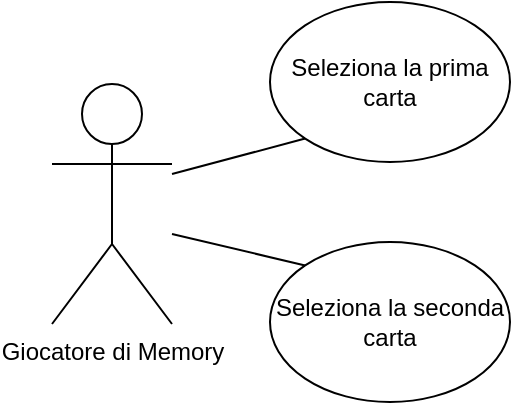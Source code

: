 <mxfile version="13.6.6" type="device"><diagram id="k0rVYddTGGMHnokr2kfz" name="Page-1"><mxGraphModel dx="868" dy="520" grid="1" gridSize="10" guides="1" tooltips="1" connect="1" arrows="1" fold="1" page="1" pageScale="1" pageWidth="1169" pageHeight="827" math="0" shadow="0"><root><mxCell id="0"/><mxCell id="1" parent="0"/><mxCell id="uBegDJHQbqmTvYKRkvmC-1" value="Giocatore di Memory" style="shape=umlActor;verticalLabelPosition=bottom;verticalAlign=top;html=1;outlineConnect=0;" parent="1" vertex="1"><mxGeometry x="470" y="355" width="60" height="120" as="geometry"/></mxCell><mxCell id="uBegDJHQbqmTvYKRkvmC-2" value="Seleziona la prima carta" style="ellipse;whiteSpace=wrap;html=1;" parent="1" vertex="1"><mxGeometry x="579" y="314" width="120" height="80" as="geometry"/></mxCell><mxCell id="uBegDJHQbqmTvYKRkvmC-3" value="Seleziona la seconda carta" style="ellipse;whiteSpace=wrap;html=1;" parent="1" vertex="1"><mxGeometry x="579" y="434" width="120" height="80" as="geometry"/></mxCell><mxCell id="uBegDJHQbqmTvYKRkvmC-4" value="" style="endArrow=none;html=1;entryX=0;entryY=1;entryDx=0;entryDy=0;" parent="1" target="uBegDJHQbqmTvYKRkvmC-2" edge="1"><mxGeometry width="50" height="50" relative="1" as="geometry"><mxPoint x="530" y="400" as="sourcePoint"/><mxPoint x="600" y="331" as="targetPoint"/></mxGeometry></mxCell><mxCell id="uBegDJHQbqmTvYKRkvmC-5" value="" style="endArrow=none;html=1;entryX=0;entryY=0;entryDx=0;entryDy=0;" parent="1" target="uBegDJHQbqmTvYKRkvmC-3" edge="1"><mxGeometry width="50" height="50" relative="1" as="geometry"><mxPoint x="530" y="430" as="sourcePoint"/><mxPoint x="600" y="441" as="targetPoint"/></mxGeometry></mxCell></root></mxGraphModel></diagram></mxfile>